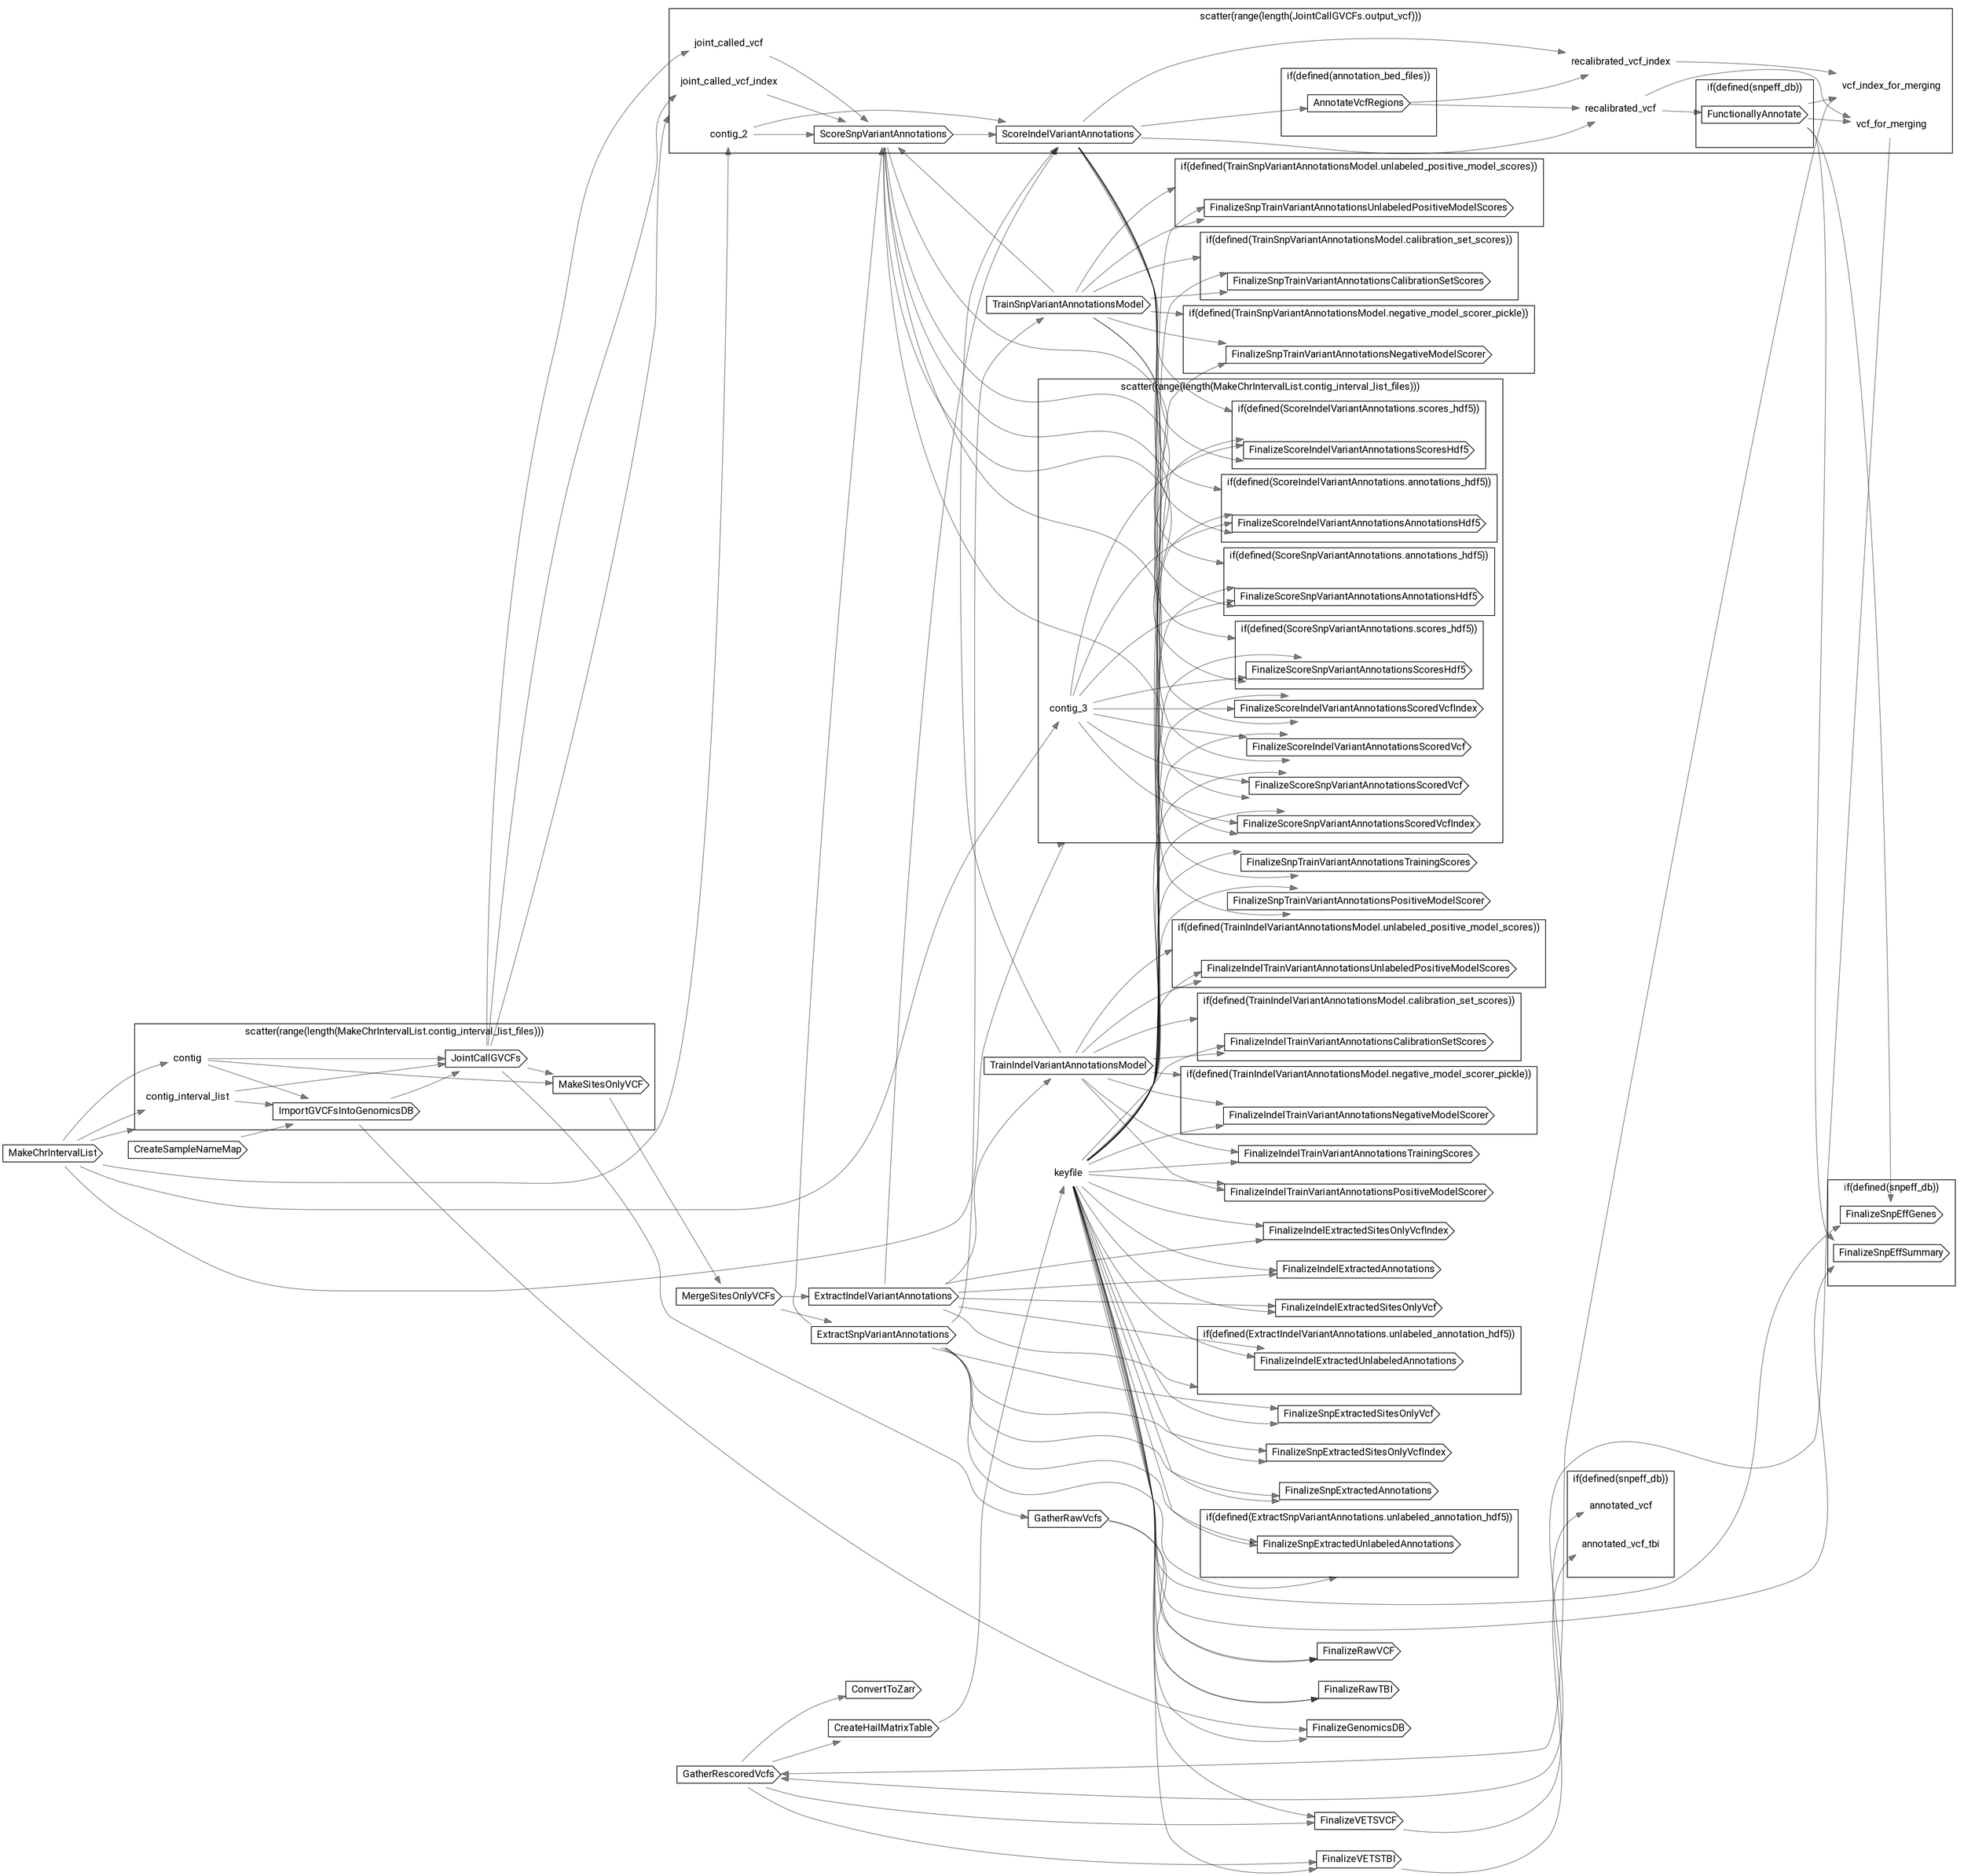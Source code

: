 // SRJointCallGVCFsWithGenomicsDB
digraph {
	compound=true rankdir=LR
	node [fontname=Roboto]
	edge [color="#00000080"]
	"call-MakeChrIntervalList" [label=MakeChrIntervalList shape=cds]
	"call-CreateSampleNameMap" [label=CreateSampleNameMap shape=cds]
	subgraph "cluster-scatter-L107C5-idx_1" {
		fontname=Roboto label="scatter(range(length(MakeChrIntervalList.contig_interval_list_files)))" rank=same
		"decl-contig" [label=contig shape=plaintext]
		"decl-contig_interval_list" [label=contig_interval_list shape=plaintext]
		"call-ImportGVCFsIntoGenomicsDB" [label=ImportGVCFsIntoGenomicsDB shape=cds]
		"call-JointCallGVCFs" [label=JointCallGVCFs shape=cds]
		"call-MakeSitesOnlyVCF" [label=MakeSitesOnlyVCF shape=cds]
		"scatter-L107C5-idx_1" [label="" height=0 margin=0 style=invis width=0]
	}
	"call-MergeSitesOnlyVCFs" [label=MergeSitesOnlyVCFs shape=cds]
	"call-ExtractIndelVariantAnnotations" [label=ExtractIndelVariantAnnotations shape=cds]
	"call-ExtractSnpVariantAnnotations" [label=ExtractSnpVariantAnnotations shape=cds]
	"call-TrainIndelVariantAnnotationsModel" [label=TrainIndelVariantAnnotationsModel shape=cds]
	"call-TrainSnpVariantAnnotationsModel" [label=TrainSnpVariantAnnotationsModel shape=cds]
	subgraph "cluster-scatter-L212C5-idx_2" {
		fontname=Roboto label="scatter(range(length(JointCallGVCFs.output_vcf)))" rank=same
		"decl-contig_2" [label=contig_2 shape=plaintext]
		"decl-joint_called_vcf" [label=joint_called_vcf shape=plaintext]
		"decl-joint_called_vcf_index" [label=joint_called_vcf_index shape=plaintext]
		"call-ScoreSnpVariantAnnotations" [label=ScoreSnpVariantAnnotations shape=cds]
		"call-ScoreIndelVariantAnnotations" [label=ScoreIndelVariantAnnotations shape=cds]
		subgraph "cluster-if-L275C9" {
			fontname=Roboto label="if(defined(annotation_bed_files))" rank=same
			"call-AnnotateVcfRegions" [label=AnnotateVcfRegions shape=cds]
			"if-L275C9" [label="" height=0 margin=0 style=invis width=0]
		}
		"decl-recalibrated_vcf" [label=recalibrated_vcf shape=plaintext]
		"decl-recalibrated_vcf_index" [label=recalibrated_vcf_index shape=plaintext]
		subgraph "cluster-if-L291C9" {
			fontname=Roboto label="if(defined(snpeff_db))" rank=same
			"call-FunctionallyAnnotate" [label=FunctionallyAnnotate shape=cds]
			"if-L291C9" [label="" height=0 margin=0 style=invis width=0]
		}
		"decl-vcf_for_merging" [label=vcf_for_merging shape=plaintext]
		"decl-vcf_index_for_merging" [label=vcf_index_for_merging shape=plaintext]
		"scatter-L212C5-idx_2" [label="" height=0 margin=0 style=invis width=0]
	}
	"call-GatherRawVcfs" [label=GatherRawVcfs shape=cds]
	"call-GatherRescoredVcfs" [label=GatherRescoredVcfs shape=cds]
	"call-ConvertToZarr" [label=ConvertToZarr shape=cds]
	"call-CreateHailMatrixTable" [label=CreateHailMatrixTable shape=cds]
	"decl-keyfile" [label=keyfile shape=plaintext]
	"call-FinalizeGenomicsDB" [label=FinalizeGenomicsDB shape=cds]
	"call-FinalizeRawVCF" [label=FinalizeRawVCF shape=cds]
	"call-FinalizeRawTBI" [label=FinalizeRawTBI shape=cds]
	"call-FinalizeVETSVCF" [label=FinalizeVETSVCF shape=cds]
	"call-FinalizeVETSTBI" [label=FinalizeVETSTBI shape=cds]
	subgraph "cluster-if-L358C5" {
		fontname=Roboto label="if(defined(snpeff_db))" rank=same
		"call-FinalizeSnpEffSummary" [label=FinalizeSnpEffSummary shape=cds]
		"call-FinalizeSnpEffGenes" [label=FinalizeSnpEffGenes shape=cds]
		"if-L358C5" [label="" height=0 margin=0 style=invis width=0]
	}
	"call-FinalizeSnpExtractedAnnotations" [label=FinalizeSnpExtractedAnnotations shape=cds]
	"call-FinalizeSnpExtractedSitesOnlyVcf" [label=FinalizeSnpExtractedSitesOnlyVcf shape=cds]
	"call-FinalizeSnpExtractedSitesOnlyVcfIndex" [label=FinalizeSnpExtractedSitesOnlyVcfIndex shape=cds]
	subgraph "cluster-if-L371C5" {
		fontname=Roboto label="if(defined(ExtractSnpVariantAnnotations.unlabeled_annotation_hdf5))" rank=same
		"call-FinalizeSnpExtractedUnlabeledAnnotations" [label=FinalizeSnpExtractedUnlabeledAnnotations shape=cds]
		"if-L371C5" [label="" height=0 margin=0 style=invis width=0]
	}
	"call-FinalizeIndelExtractedAnnotations" [label=FinalizeIndelExtractedAnnotations shape=cds]
	"call-FinalizeIndelExtractedSitesOnlyVcf" [label=FinalizeIndelExtractedSitesOnlyVcf shape=cds]
	"call-FinalizeIndelExtractedSitesOnlyVcfIndex" [label=FinalizeIndelExtractedSitesOnlyVcfIndex shape=cds]
	subgraph "cluster-if-L377C5" {
		fontname=Roboto label="if(defined(ExtractIndelVariantAnnotations.unlabeled_annotation_hdf5))" rank=same
		"call-FinalizeIndelExtractedUnlabeledAnnotations" [label=FinalizeIndelExtractedUnlabeledAnnotations shape=cds]
		"if-L377C5" [label="" height=0 margin=0 style=invis width=0]
	}
	"call-FinalizeSnpTrainVariantAnnotationsTrainingScores" [label=FinalizeSnpTrainVariantAnnotationsTrainingScores shape=cds]
	"call-FinalizeSnpTrainVariantAnnotationsPositiveModelScorer" [label=FinalizeSnpTrainVariantAnnotationsPositiveModelScorer shape=cds]
	subgraph "cluster-if-L384C5" {
		fontname=Roboto label="if(defined(TrainSnpVariantAnnotationsModel.unlabeled_positive_model_scores))" rank=same
		"call-FinalizeSnpTrainVariantAnnotationsUnlabeledPositiveModelScores" [label=FinalizeSnpTrainVariantAnnotationsUnlabeledPositiveModelScores shape=cds]
		"if-L384C5" [label="" height=0 margin=0 style=invis width=0]
	}
	subgraph "cluster-if-L387C5" {
		fontname=Roboto label="if(defined(TrainSnpVariantAnnotationsModel.calibration_set_scores))" rank=same
		"call-FinalizeSnpTrainVariantAnnotationsCalibrationSetScores" [label=FinalizeSnpTrainVariantAnnotationsCalibrationSetScores shape=cds]
		"if-L387C5" [label="" height=0 margin=0 style=invis width=0]
	}
	subgraph "cluster-if-L390C5" {
		fontname=Roboto label="if(defined(TrainSnpVariantAnnotationsModel.negative_model_scorer_pickle))" rank=same
		"call-FinalizeSnpTrainVariantAnnotationsNegativeModelScorer" [label=FinalizeSnpTrainVariantAnnotationsNegativeModelScorer shape=cds]
		"if-L390C5" [label="" height=0 margin=0 style=invis width=0]
	}
	"call-FinalizeIndelTrainVariantAnnotationsTrainingScores" [label=FinalizeIndelTrainVariantAnnotationsTrainingScores shape=cds]
	"call-FinalizeIndelTrainVariantAnnotationsPositiveModelScorer" [label=FinalizeIndelTrainVariantAnnotationsPositiveModelScorer shape=cds]
	subgraph "cluster-if-L396C5" {
		fontname=Roboto label="if(defined(TrainIndelVariantAnnotationsModel.unlabeled_positive_model_scores))" rank=same
		"call-FinalizeIndelTrainVariantAnnotationsUnlabeledPositiveModelScores" [label=FinalizeIndelTrainVariantAnnotationsUnlabeledPositiveModelScores shape=cds]
		"if-L396C5" [label="" height=0 margin=0 style=invis width=0]
	}
	subgraph "cluster-if-L399C5" {
		fontname=Roboto label="if(defined(TrainIndelVariantAnnotationsModel.calibration_set_scores))" rank=same
		"call-FinalizeIndelTrainVariantAnnotationsCalibrationSetScores" [label=FinalizeIndelTrainVariantAnnotationsCalibrationSetScores shape=cds]
		"if-L399C5" [label="" height=0 margin=0 style=invis width=0]
	}
	subgraph "cluster-if-L402C5" {
		fontname=Roboto label="if(defined(TrainIndelVariantAnnotationsModel.negative_model_scorer_pickle))" rank=same
		"call-FinalizeIndelTrainVariantAnnotationsNegativeModelScorer" [label=FinalizeIndelTrainVariantAnnotationsNegativeModelScorer shape=cds]
		"if-L402C5" [label="" height=0 margin=0 style=invis width=0]
	}
	subgraph "cluster-scatter-L408C5-idx_3" {
		fontname=Roboto label="scatter(range(length(MakeChrIntervalList.contig_interval_list_files)))" rank=same
		"decl-contig_3" [label=contig_3 shape=plaintext]
		"call-FinalizeScoreSnpVariantAnnotationsScoredVcf" [label=FinalizeScoreSnpVariantAnnotationsScoredVcf shape=cds]
		"call-FinalizeScoreSnpVariantAnnotationsScoredVcfIndex" [label=FinalizeScoreSnpVariantAnnotationsScoredVcfIndex shape=cds]
		subgraph "cluster-if-L414C9" {
			fontname=Roboto label="if(defined(ScoreSnpVariantAnnotations.annotations_hdf5))" rank=same
			"call-FinalizeScoreSnpVariantAnnotationsAnnotationsHdf5" [label=FinalizeScoreSnpVariantAnnotationsAnnotationsHdf5 shape=cds]
			"if-L414C9" [label="" height=0 margin=0 style=invis width=0]
		}
		subgraph "cluster-if-L417C9" {
			fontname=Roboto label="if(defined(ScoreSnpVariantAnnotations.scores_hdf5))" rank=same
			"call-FinalizeScoreSnpVariantAnnotationsScoresHdf5" [label=FinalizeScoreSnpVariantAnnotationsScoresHdf5 shape=cds]
			"if-L417C9" [label="" height=0 margin=0 style=invis width=0]
		}
		"call-FinalizeScoreIndelVariantAnnotationsScoredVcf" [label=FinalizeScoreIndelVariantAnnotationsScoredVcf shape=cds]
		"call-FinalizeScoreIndelVariantAnnotationsScoredVcfIndex" [label=FinalizeScoreIndelVariantAnnotationsScoredVcfIndex shape=cds]
		subgraph "cluster-if-L423C9" {
			fontname=Roboto label="if(defined(ScoreIndelVariantAnnotations.annotations_hdf5))" rank=same
			"call-FinalizeScoreIndelVariantAnnotationsAnnotationsHdf5" [label=FinalizeScoreIndelVariantAnnotationsAnnotationsHdf5 shape=cds]
			"if-L423C9" [label="" height=0 margin=0 style=invis width=0]
		}
		subgraph "cluster-if-L426C9" {
			fontname=Roboto label="if(defined(ScoreIndelVariantAnnotations.scores_hdf5))" rank=same
			"call-FinalizeScoreIndelVariantAnnotationsScoresHdf5" [label=FinalizeScoreIndelVariantAnnotationsScoresHdf5 shape=cds]
			"if-L426C9" [label="" height=0 margin=0 style=invis width=0]
		}
		"scatter-L408C5-idx_3" [label="" height=0 margin=0 style=invis width=0]
	}
	subgraph "cluster-if-L432C5" {
		fontname=Roboto label="if(defined(snpeff_db))" rank=same
		"decl-annotated_vcf" [label=annotated_vcf shape=plaintext]
		"decl-annotated_vcf_tbi" [label=annotated_vcf_tbi shape=plaintext]
		"if-L432C5" [label="" height=0 margin=0 style=invis width=0]
	}
	"call-MakeChrIntervalList" -> "scatter-L107C5-idx_1" [lhead="cluster-scatter-L107C5-idx_1"]
	"call-MakeChrIntervalList" -> "decl-contig"
	"call-MakeChrIntervalList" -> "decl-contig_interval_list"
	"call-CreateSampleNameMap" -> "call-ImportGVCFsIntoGenomicsDB"
	"decl-contig_interval_list" -> "call-ImportGVCFsIntoGenomicsDB"
	"decl-contig" -> "call-ImportGVCFsIntoGenomicsDB"
	"call-ImportGVCFsIntoGenomicsDB" -> "call-JointCallGVCFs"
	"decl-contig_interval_list" -> "call-JointCallGVCFs"
	"decl-contig" -> "call-JointCallGVCFs"
	"call-JointCallGVCFs" -> "call-MakeSitesOnlyVCF"
	"decl-contig" -> "call-MakeSitesOnlyVCF"
	"call-MakeSitesOnlyVCF" -> "call-MergeSitesOnlyVCFs"
	"call-MergeSitesOnlyVCFs" -> "call-ExtractIndelVariantAnnotations"
	"call-MergeSitesOnlyVCFs" -> "call-ExtractSnpVariantAnnotations"
	"call-ExtractIndelVariantAnnotations" -> "call-TrainIndelVariantAnnotationsModel"
	"call-ExtractSnpVariantAnnotations" -> "call-TrainSnpVariantAnnotationsModel"
	"call-JointCallGVCFs" -> "scatter-L212C5-idx_2" [lhead="cluster-scatter-L212C5-idx_2"]
	"call-MakeChrIntervalList" -> "decl-contig_2"
	"call-JointCallGVCFs" -> "decl-joint_called_vcf"
	"call-JointCallGVCFs" -> "decl-joint_called_vcf_index"
	"call-ExtractSnpVariantAnnotations" -> "call-ScoreSnpVariantAnnotations"
	"decl-joint_called_vcf_index" -> "call-ScoreSnpVariantAnnotations"
	"call-TrainSnpVariantAnnotationsModel" -> "call-ScoreSnpVariantAnnotations"
	"decl-joint_called_vcf" -> "call-ScoreSnpVariantAnnotations"
	"decl-contig_2" -> "call-ScoreSnpVariantAnnotations"
	"call-ScoreSnpVariantAnnotations" -> "call-ScoreIndelVariantAnnotations"
	"call-TrainIndelVariantAnnotationsModel" -> "call-ScoreIndelVariantAnnotations"
	"call-ExtractIndelVariantAnnotations" -> "call-ScoreIndelVariantAnnotations"
	"decl-contig_2" -> "call-ScoreIndelVariantAnnotations"
	"call-ScoreIndelVariantAnnotations" -> "call-AnnotateVcfRegions"
	"call-AnnotateVcfRegions" -> "decl-recalibrated_vcf"
	"call-ScoreIndelVariantAnnotations" -> "decl-recalibrated_vcf"
	"call-AnnotateVcfRegions" -> "decl-recalibrated_vcf_index"
	"call-ScoreIndelVariantAnnotations" -> "decl-recalibrated_vcf_index"
	"decl-recalibrated_vcf" -> "call-FunctionallyAnnotate"
	"decl-recalibrated_vcf" -> "decl-vcf_for_merging"
	"call-FunctionallyAnnotate" -> "decl-vcf_for_merging"
	"decl-recalibrated_vcf_index" -> "decl-vcf_index_for_merging"
	"call-FunctionallyAnnotate" -> "decl-vcf_index_for_merging"
	"call-JointCallGVCFs" -> "call-GatherRawVcfs"
	"decl-vcf_for_merging" -> "call-GatherRescoredVcfs"
	"decl-vcf_index_for_merging" -> "call-GatherRescoredVcfs"
	"call-GatherRescoredVcfs" -> "call-ConvertToZarr"
	"call-GatherRescoredVcfs" -> "call-CreateHailMatrixTable"
	"call-CreateHailMatrixTable" -> "decl-keyfile"
	"call-ImportGVCFsIntoGenomicsDB" -> "call-FinalizeGenomicsDB"
	"decl-keyfile" -> "call-FinalizeGenomicsDB"
	"call-GatherRawVcfs" -> "call-FinalizeRawVCF"
	"decl-keyfile" -> "call-FinalizeRawVCF"
	"call-GatherRawVcfs" -> "call-FinalizeRawTBI"
	"decl-keyfile" -> "call-FinalizeRawTBI"
	"call-GatherRescoredVcfs" -> "call-FinalizeVETSVCF"
	"decl-keyfile" -> "call-FinalizeVETSVCF"
	"call-GatherRescoredVcfs" -> "call-FinalizeVETSTBI"
	"decl-keyfile" -> "call-FinalizeVETSTBI"
	"decl-keyfile" -> "call-FinalizeSnpEffSummary"
	"call-FunctionallyAnnotate" -> "call-FinalizeSnpEffSummary"
	"decl-keyfile" -> "call-FinalizeSnpEffGenes"
	"call-FunctionallyAnnotate" -> "call-FinalizeSnpEffGenes"
	"decl-keyfile" -> "call-FinalizeSnpExtractedAnnotations"
	"call-ExtractSnpVariantAnnotations" -> "call-FinalizeSnpExtractedAnnotations"
	"decl-keyfile" -> "call-FinalizeSnpExtractedSitesOnlyVcf"
	"call-ExtractSnpVariantAnnotations" -> "call-FinalizeSnpExtractedSitesOnlyVcf"
	"decl-keyfile" -> "call-FinalizeSnpExtractedSitesOnlyVcfIndex"
	"call-ExtractSnpVariantAnnotations" -> "call-FinalizeSnpExtractedSitesOnlyVcfIndex"
	"call-ExtractSnpVariantAnnotations" -> "if-L371C5" [lhead="cluster-if-L371C5"]
	"decl-keyfile" -> "call-FinalizeSnpExtractedUnlabeledAnnotations"
	"call-ExtractSnpVariantAnnotations" -> "call-FinalizeSnpExtractedUnlabeledAnnotations"
	"call-ExtractIndelVariantAnnotations" -> "call-FinalizeIndelExtractedAnnotations"
	"decl-keyfile" -> "call-FinalizeIndelExtractedAnnotations"
	"call-ExtractIndelVariantAnnotations" -> "call-FinalizeIndelExtractedSitesOnlyVcf"
	"decl-keyfile" -> "call-FinalizeIndelExtractedSitesOnlyVcf"
	"call-ExtractIndelVariantAnnotations" -> "call-FinalizeIndelExtractedSitesOnlyVcfIndex"
	"decl-keyfile" -> "call-FinalizeIndelExtractedSitesOnlyVcfIndex"
	"call-ExtractIndelVariantAnnotations" -> "if-L377C5" [lhead="cluster-if-L377C5"]
	"call-ExtractIndelVariantAnnotations" -> "call-FinalizeIndelExtractedUnlabeledAnnotations"
	"decl-keyfile" -> "call-FinalizeIndelExtractedUnlabeledAnnotations"
	"decl-keyfile" -> "call-FinalizeSnpTrainVariantAnnotationsTrainingScores"
	"call-TrainSnpVariantAnnotationsModel" -> "call-FinalizeSnpTrainVariantAnnotationsTrainingScores"
	"decl-keyfile" -> "call-FinalizeSnpTrainVariantAnnotationsPositiveModelScorer"
	"call-TrainSnpVariantAnnotationsModel" -> "call-FinalizeSnpTrainVariantAnnotationsPositiveModelScorer"
	"call-TrainSnpVariantAnnotationsModel" -> "if-L384C5" [lhead="cluster-if-L384C5"]
	"decl-keyfile" -> "call-FinalizeSnpTrainVariantAnnotationsUnlabeledPositiveModelScores"
	"call-TrainSnpVariantAnnotationsModel" -> "call-FinalizeSnpTrainVariantAnnotationsUnlabeledPositiveModelScores"
	"call-TrainSnpVariantAnnotationsModel" -> "if-L387C5" [lhead="cluster-if-L387C5"]
	"decl-keyfile" -> "call-FinalizeSnpTrainVariantAnnotationsCalibrationSetScores"
	"call-TrainSnpVariantAnnotationsModel" -> "call-FinalizeSnpTrainVariantAnnotationsCalibrationSetScores"
	"call-TrainSnpVariantAnnotationsModel" -> "if-L390C5" [lhead="cluster-if-L390C5"]
	"decl-keyfile" -> "call-FinalizeSnpTrainVariantAnnotationsNegativeModelScorer"
	"call-TrainSnpVariantAnnotationsModel" -> "call-FinalizeSnpTrainVariantAnnotationsNegativeModelScorer"
	"decl-keyfile" -> "call-FinalizeIndelTrainVariantAnnotationsTrainingScores"
	"call-TrainIndelVariantAnnotationsModel" -> "call-FinalizeIndelTrainVariantAnnotationsTrainingScores"
	"decl-keyfile" -> "call-FinalizeIndelTrainVariantAnnotationsPositiveModelScorer"
	"call-TrainIndelVariantAnnotationsModel" -> "call-FinalizeIndelTrainVariantAnnotationsPositiveModelScorer"
	"call-TrainIndelVariantAnnotationsModel" -> "if-L396C5" [lhead="cluster-if-L396C5"]
	"decl-keyfile" -> "call-FinalizeIndelTrainVariantAnnotationsUnlabeledPositiveModelScores"
	"call-TrainIndelVariantAnnotationsModel" -> "call-FinalizeIndelTrainVariantAnnotationsUnlabeledPositiveModelScores"
	"call-TrainIndelVariantAnnotationsModel" -> "if-L399C5" [lhead="cluster-if-L399C5"]
	"decl-keyfile" -> "call-FinalizeIndelTrainVariantAnnotationsCalibrationSetScores"
	"call-TrainIndelVariantAnnotationsModel" -> "call-FinalizeIndelTrainVariantAnnotationsCalibrationSetScores"
	"call-TrainIndelVariantAnnotationsModel" -> "if-L402C5" [lhead="cluster-if-L402C5"]
	"decl-keyfile" -> "call-FinalizeIndelTrainVariantAnnotationsNegativeModelScorer"
	"call-TrainIndelVariantAnnotationsModel" -> "call-FinalizeIndelTrainVariantAnnotationsNegativeModelScorer"
	"call-MakeChrIntervalList" -> "scatter-L408C5-idx_3" [lhead="cluster-scatter-L408C5-idx_3"]
	"call-MakeChrIntervalList" -> "decl-contig_3"
	"decl-keyfile" -> "call-FinalizeScoreSnpVariantAnnotationsScoredVcf"
	"decl-contig_3" -> "call-FinalizeScoreSnpVariantAnnotationsScoredVcf"
	"call-ScoreSnpVariantAnnotations" -> "call-FinalizeScoreSnpVariantAnnotationsScoredVcf"
	"decl-keyfile" -> "call-FinalizeScoreSnpVariantAnnotationsScoredVcfIndex"
	"decl-contig_3" -> "call-FinalizeScoreSnpVariantAnnotationsScoredVcfIndex"
	"call-ScoreSnpVariantAnnotations" -> "call-FinalizeScoreSnpVariantAnnotationsScoredVcfIndex"
	"call-ScoreSnpVariantAnnotations" -> "if-L414C9" [lhead="cluster-if-L414C9"]
	"decl-keyfile" -> "call-FinalizeScoreSnpVariantAnnotationsAnnotationsHdf5"
	"decl-contig_3" -> "call-FinalizeScoreSnpVariantAnnotationsAnnotationsHdf5"
	"call-ScoreSnpVariantAnnotations" -> "call-FinalizeScoreSnpVariantAnnotationsAnnotationsHdf5"
	"call-ScoreSnpVariantAnnotations" -> "if-L417C9" [lhead="cluster-if-L417C9"]
	"decl-keyfile" -> "call-FinalizeScoreSnpVariantAnnotationsScoresHdf5"
	"decl-contig_3" -> "call-FinalizeScoreSnpVariantAnnotationsScoresHdf5"
	"call-ScoreSnpVariantAnnotations" -> "call-FinalizeScoreSnpVariantAnnotationsScoresHdf5"
	"decl-keyfile" -> "call-FinalizeScoreIndelVariantAnnotationsScoredVcf"
	"decl-contig_3" -> "call-FinalizeScoreIndelVariantAnnotationsScoredVcf"
	"call-ScoreIndelVariantAnnotations" -> "call-FinalizeScoreIndelVariantAnnotationsScoredVcf"
	"decl-keyfile" -> "call-FinalizeScoreIndelVariantAnnotationsScoredVcfIndex"
	"decl-contig_3" -> "call-FinalizeScoreIndelVariantAnnotationsScoredVcfIndex"
	"call-ScoreIndelVariantAnnotations" -> "call-FinalizeScoreIndelVariantAnnotationsScoredVcfIndex"
	"call-ScoreIndelVariantAnnotations" -> "if-L423C9" [lhead="cluster-if-L423C9"]
	"decl-keyfile" -> "call-FinalizeScoreIndelVariantAnnotationsAnnotationsHdf5"
	"decl-contig_3" -> "call-FinalizeScoreIndelVariantAnnotationsAnnotationsHdf5"
	"call-ScoreIndelVariantAnnotations" -> "call-FinalizeScoreIndelVariantAnnotationsAnnotationsHdf5"
	"call-ScoreIndelVariantAnnotations" -> "if-L426C9" [lhead="cluster-if-L426C9"]
	"decl-keyfile" -> "call-FinalizeScoreIndelVariantAnnotationsScoresHdf5"
	"decl-contig_3" -> "call-FinalizeScoreIndelVariantAnnotationsScoresHdf5"
	"call-ScoreIndelVariantAnnotations" -> "call-FinalizeScoreIndelVariantAnnotationsScoresHdf5"
	"call-FinalizeVETSVCF" -> "decl-annotated_vcf"
	"call-FinalizeVETSTBI" -> "decl-annotated_vcf_tbi"
}

